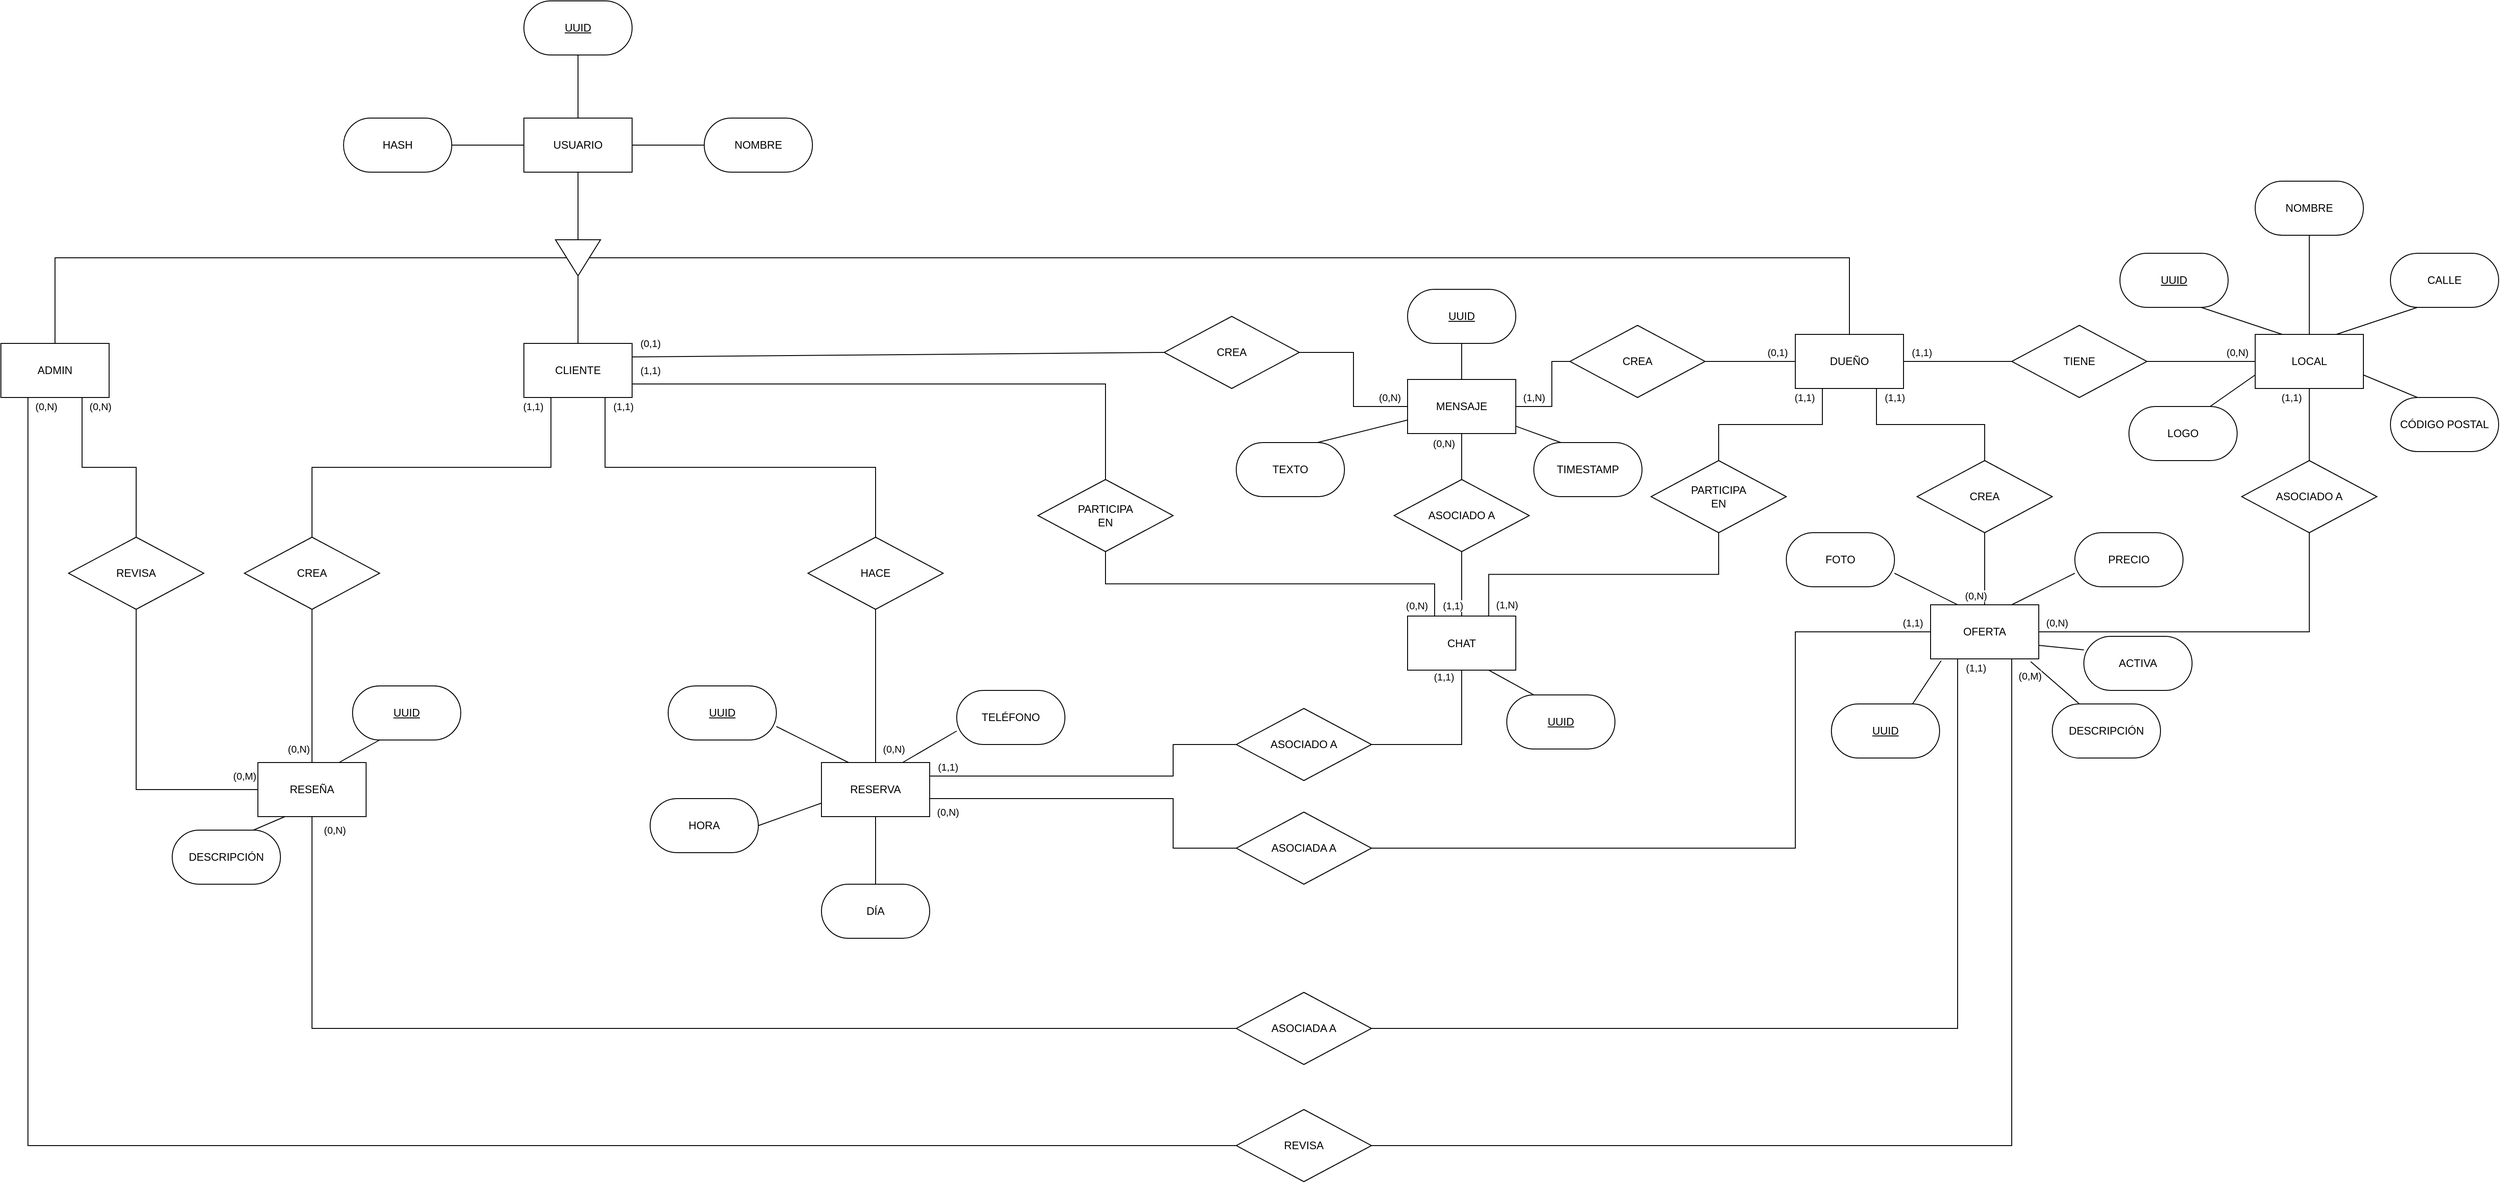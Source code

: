 <mxfile version="20.7.4" type="device"><diagram id="i-nku1L1zKFZTw5mB0r3" name="Page-1"><mxGraphModel dx="4280" dy="1234" grid="1" gridSize="10" guides="1" tooltips="1" connect="1" arrows="1" fold="1" page="1" pageScale="1" pageWidth="850" pageHeight="1100" math="0" shadow="0"><root><mxCell id="0"/><mxCell id="1" parent="0"/><mxCell id="bb5t_o7MZO1usKwchaMG-18" style="edgeStyle=none;rounded=0;orthogonalLoop=1;jettySize=auto;html=1;exitX=0.5;exitY=1;exitDx=0;exitDy=0;entryX=0;entryY=0.5;entryDx=0;entryDy=0;startArrow=none;startFill=0;endArrow=none;endFill=0;" parent="1" source="bb5t_o7MZO1usKwchaMG-1" target="bb5t_o7MZO1usKwchaMG-17" edge="1"><mxGeometry relative="1" as="geometry"/></mxCell><mxCell id="bb5t_o7MZO1usKwchaMG-24" value="" style="edgeStyle=none;rounded=0;orthogonalLoop=1;jettySize=auto;html=1;startArrow=none;startFill=0;endArrow=none;endFill=0;" parent="1" source="bb5t_o7MZO1usKwchaMG-1" target="bb5t_o7MZO1usKwchaMG-3" edge="1"><mxGeometry relative="1" as="geometry"/></mxCell><mxCell id="bb5t_o7MZO1usKwchaMG-25" value="" style="edgeStyle=none;rounded=0;orthogonalLoop=1;jettySize=auto;html=1;startArrow=none;startFill=0;endArrow=none;endFill=0;" parent="1" source="bb5t_o7MZO1usKwchaMG-1" target="bb5t_o7MZO1usKwchaMG-4" edge="1"><mxGeometry relative="1" as="geometry"/></mxCell><mxCell id="bb5t_o7MZO1usKwchaMG-26" value="" style="edgeStyle=none;rounded=0;orthogonalLoop=1;jettySize=auto;html=1;startArrow=none;startFill=0;endArrow=none;endFill=0;" parent="1" source="bb5t_o7MZO1usKwchaMG-1" target="bb5t_o7MZO1usKwchaMG-2" edge="1"><mxGeometry relative="1" as="geometry"/></mxCell><mxCell id="bb5t_o7MZO1usKwchaMG-1" value="USUARIO" style="rounded=0;whiteSpace=wrap;html=1;" parent="1" vertex="1"><mxGeometry x="-1030" y="200" width="120" height="60" as="geometry"/></mxCell><mxCell id="bb5t_o7MZO1usKwchaMG-2" value="&lt;u&gt;UUID&lt;/u&gt;" style="rounded=1;whiteSpace=wrap;html=1;arcSize=50;" parent="1" vertex="1"><mxGeometry x="-1030" y="70" width="120" height="60" as="geometry"/></mxCell><mxCell id="bb5t_o7MZO1usKwchaMG-3" value="&lt;span&gt;NOMBRE&lt;/span&gt;" style="rounded=1;whiteSpace=wrap;html=1;arcSize=50;fontStyle=0" parent="1" vertex="1"><mxGeometry x="-830" y="200" width="120" height="60" as="geometry"/></mxCell><mxCell id="bb5t_o7MZO1usKwchaMG-4" value="HASH" style="rounded=1;whiteSpace=wrap;html=1;arcSize=50;fontStyle=0" parent="1" vertex="1"><mxGeometry x="-1230" y="200" width="120" height="60" as="geometry"/></mxCell><mxCell id="bb5t_o7MZO1usKwchaMG-137" value="(0,N)" style="edgeStyle=orthogonalEdgeStyle;rounded=0;orthogonalLoop=1;jettySize=auto;html=1;exitX=0.75;exitY=1;exitDx=0;exitDy=0;entryX=0.5;entryY=0;entryDx=0;entryDy=0;startArrow=none;startFill=0;endArrow=none;endFill=0;" parent="1" source="bb5t_o7MZO1usKwchaMG-11" target="bb5t_o7MZO1usKwchaMG-136" edge="1"><mxGeometry x="-0.907" y="20" relative="1" as="geometry"><mxPoint as="offset"/></mxGeometry></mxCell><mxCell id="bb5t_o7MZO1usKwchaMG-11" value="ADMIN" style="rounded=0;whiteSpace=wrap;html=1;" parent="1" vertex="1"><mxGeometry x="-1610" y="450" width="120" height="60" as="geometry"/></mxCell><mxCell id="bb5t_o7MZO1usKwchaMG-62" value="(1,1)" style="edgeStyle=orthogonalEdgeStyle;rounded=0;orthogonalLoop=1;jettySize=auto;html=1;startArrow=none;startFill=0;endArrow=none;endFill=0;exitX=0.75;exitY=1;exitDx=0;exitDy=0;" parent="1" source="bb5t_o7MZO1usKwchaMG-12" target="bb5t_o7MZO1usKwchaMG-61" edge="1"><mxGeometry x="-0.956" y="20" relative="1" as="geometry"><mxPoint as="offset"/></mxGeometry></mxCell><mxCell id="bb5t_o7MZO1usKwchaMG-110" value="(1,1)" style="edgeStyle=orthogonalEdgeStyle;rounded=0;orthogonalLoop=1;jettySize=auto;html=1;exitX=1;exitY=0.75;exitDx=0;exitDy=0;entryX=0.5;entryY=0;entryDx=0;entryDy=0;startArrow=none;startFill=0;endArrow=none;endFill=0;" parent="1" source="bb5t_o7MZO1usKwchaMG-12" target="bb5t_o7MZO1usKwchaMG-108" edge="1"><mxGeometry x="-0.937" y="15" relative="1" as="geometry"><mxPoint as="offset"/></mxGeometry></mxCell><mxCell id="bb5t_o7MZO1usKwchaMG-117" value="(0,1)" style="edgeStyle=none;rounded=0;orthogonalLoop=1;jettySize=auto;html=1;exitX=1;exitY=0.25;exitDx=0;exitDy=0;entryX=0;entryY=0.5;entryDx=0;entryDy=0;startArrow=none;startFill=0;endArrow=none;endFill=0;" parent="1" source="bb5t_o7MZO1usKwchaMG-12" target="bb5t_o7MZO1usKwchaMG-116" edge="1"><mxGeometry x="-0.932" y="15" relative="1" as="geometry"><mxPoint as="offset"/></mxGeometry></mxCell><mxCell id="bb5t_o7MZO1usKwchaMG-127" value="(1,1)" style="edgeStyle=orthogonalEdgeStyle;rounded=0;orthogonalLoop=1;jettySize=auto;html=1;exitX=0.25;exitY=1;exitDx=0;exitDy=0;entryX=0.5;entryY=0;entryDx=0;entryDy=0;startArrow=none;startFill=0;endArrow=none;endFill=0;" parent="1" source="bb5t_o7MZO1usKwchaMG-12" target="bb5t_o7MZO1usKwchaMG-125" edge="1"><mxGeometry x="-0.952" y="-20" relative="1" as="geometry"><mxPoint as="offset"/></mxGeometry></mxCell><mxCell id="bb5t_o7MZO1usKwchaMG-12" value="CLIENTE" style="rounded=0;whiteSpace=wrap;html=1;" parent="1" vertex="1"><mxGeometry x="-1030" y="450" width="120" height="60" as="geometry"/></mxCell><mxCell id="bb5t_o7MZO1usKwchaMG-42" value="(1,1)" style="edgeStyle=orthogonalEdgeStyle;rounded=0;orthogonalLoop=1;jettySize=auto;html=1;exitX=0.75;exitY=1;exitDx=0;exitDy=0;entryX=0.5;entryY=0;entryDx=0;entryDy=0;startArrow=none;startFill=0;endArrow=none;endFill=0;" parent="1" source="bb5t_o7MZO1usKwchaMG-13" target="bb5t_o7MZO1usKwchaMG-27" edge="1"><mxGeometry x="-0.9" y="20" relative="1" as="geometry"><mxPoint as="offset"/></mxGeometry></mxCell><mxCell id="bb5t_o7MZO1usKwchaMG-51" value="(1,1)" style="edgeStyle=none;rounded=0;orthogonalLoop=1;jettySize=auto;html=1;exitX=1;exitY=0.5;exitDx=0;exitDy=0;entryX=0;entryY=0.5;entryDx=0;entryDy=0;startArrow=none;startFill=0;endArrow=none;endFill=0;" parent="1" source="bb5t_o7MZO1usKwchaMG-13" target="bb5t_o7MZO1usKwchaMG-35" edge="1"><mxGeometry x="-0.667" y="10" relative="1" as="geometry"><mxPoint as="offset"/></mxGeometry></mxCell><mxCell id="bb5t_o7MZO1usKwchaMG-82" value="(1,1)" style="edgeStyle=orthogonalEdgeStyle;rounded=0;orthogonalLoop=1;jettySize=auto;html=1;exitX=0.25;exitY=1;exitDx=0;exitDy=0;entryX=0.5;entryY=0;entryDx=0;entryDy=0;startArrow=none;startFill=0;endArrow=none;endFill=0;" parent="1" source="bb5t_o7MZO1usKwchaMG-13" target="bb5t_o7MZO1usKwchaMG-80" edge="1"><mxGeometry x="-0.897" y="-20" relative="1" as="geometry"><mxPoint as="offset"/></mxGeometry></mxCell><mxCell id="bb5t_o7MZO1usKwchaMG-122" style="edgeStyle=orthogonalEdgeStyle;rounded=0;orthogonalLoop=1;jettySize=auto;html=1;exitX=0.5;exitY=0;exitDx=0;exitDy=0;entryX=0.5;entryY=0;entryDx=0;entryDy=0;startArrow=none;startFill=0;endArrow=none;endFill=0;" parent="1" source="bb5t_o7MZO1usKwchaMG-13" target="bb5t_o7MZO1usKwchaMG-17" edge="1"><mxGeometry relative="1" as="geometry"><Array as="points"><mxPoint x="440" y="355"/></Array></mxGeometry></mxCell><mxCell id="bb5t_o7MZO1usKwchaMG-13" value="DUEÑO" style="rounded=0;whiteSpace=wrap;html=1;" parent="1" vertex="1"><mxGeometry x="380" y="440" width="120" height="60" as="geometry"/></mxCell><mxCell id="bb5t_o7MZO1usKwchaMG-19" style="edgeStyle=orthogonalEdgeStyle;rounded=0;orthogonalLoop=1;jettySize=auto;html=1;exitX=0.5;exitY=1;exitDx=0;exitDy=0;entryX=0.5;entryY=0;entryDx=0;entryDy=0;startArrow=none;startFill=0;endArrow=none;endFill=0;" parent="1" source="bb5t_o7MZO1usKwchaMG-17" target="bb5t_o7MZO1usKwchaMG-11" edge="1"><mxGeometry relative="1" as="geometry"/></mxCell><mxCell id="bb5t_o7MZO1usKwchaMG-21" style="edgeStyle=none;rounded=0;orthogonalLoop=1;jettySize=auto;html=1;exitX=1;exitY=0.5;exitDx=0;exitDy=0;entryX=0.5;entryY=0;entryDx=0;entryDy=0;startArrow=none;startFill=0;endArrow=none;endFill=0;" parent="1" source="bb5t_o7MZO1usKwchaMG-17" target="bb5t_o7MZO1usKwchaMG-12" edge="1"><mxGeometry relative="1" as="geometry"/></mxCell><mxCell id="bb5t_o7MZO1usKwchaMG-17" value="" style="triangle;whiteSpace=wrap;html=1;rotation=90;" parent="1" vertex="1"><mxGeometry x="-990" y="330" width="40" height="50" as="geometry"/></mxCell><mxCell id="bb5t_o7MZO1usKwchaMG-44" value="(0,N)" style="edgeStyle=orthogonalEdgeStyle;rounded=0;orthogonalLoop=1;jettySize=auto;html=1;exitX=1;exitY=0.5;exitDx=0;exitDy=0;startArrow=none;startFill=0;endArrow=none;endFill=0;" parent="1" source="bb5t_o7MZO1usKwchaMG-23" target="bb5t_o7MZO1usKwchaMG-41" edge="1"><mxGeometry x="-0.902" y="10" relative="1" as="geometry"><mxPoint as="offset"/></mxGeometry></mxCell><mxCell id="bb5t_o7MZO1usKwchaMG-60" style="edgeStyle=none;rounded=0;orthogonalLoop=1;jettySize=auto;html=1;exitX=0.926;exitY=1.052;exitDx=0;exitDy=0;entryX=0.25;entryY=0;entryDx=0;entryDy=0;startArrow=none;startFill=0;endArrow=none;endFill=0;exitPerimeter=0;" parent="1" source="bb5t_o7MZO1usKwchaMG-23" target="bb5t_o7MZO1usKwchaMG-54" edge="1"><mxGeometry relative="1" as="geometry"/></mxCell><mxCell id="bb5t_o7MZO1usKwchaMG-87" value="(1,1)" style="edgeStyle=orthogonalEdgeStyle;rounded=0;orthogonalLoop=1;jettySize=auto;html=1;exitX=0;exitY=0.5;exitDx=0;exitDy=0;entryX=1;entryY=0.5;entryDx=0;entryDy=0;startArrow=none;startFill=0;endArrow=none;endFill=0;" parent="1" source="bb5t_o7MZO1usKwchaMG-23" target="bb5t_o7MZO1usKwchaMG-86" edge="1"><mxGeometry x="-0.954" y="-10" relative="1" as="geometry"><Array as="points"><mxPoint x="380" y="770"/><mxPoint x="380" y="1010"/></Array><mxPoint as="offset"/></mxGeometry></mxCell><mxCell id="bb5t_o7MZO1usKwchaMG-132" value="(1,1)" style="edgeStyle=orthogonalEdgeStyle;rounded=0;orthogonalLoop=1;jettySize=auto;html=1;exitX=0.25;exitY=1;exitDx=0;exitDy=0;entryX=1;entryY=0.5;entryDx=0;entryDy=0;startArrow=none;startFill=0;endArrow=none;endFill=0;" parent="1" source="bb5t_o7MZO1usKwchaMG-23" target="bb5t_o7MZO1usKwchaMG-131" edge="1"><mxGeometry x="-0.981" y="20" relative="1" as="geometry"><mxPoint as="offset"/></mxGeometry></mxCell><mxCell id="bb5t_o7MZO1usKwchaMG-141" value="(0,M)" style="edgeStyle=orthogonalEdgeStyle;rounded=0;orthogonalLoop=1;jettySize=auto;html=1;exitX=0.75;exitY=1;exitDx=0;exitDy=0;entryX=1;entryY=0.5;entryDx=0;entryDy=0;startArrow=none;startFill=0;endArrow=none;endFill=0;" parent="1" source="bb5t_o7MZO1usKwchaMG-23" target="bb5t_o7MZO1usKwchaMG-139" edge="1"><mxGeometry x="-0.97" y="20" relative="1" as="geometry"><mxPoint as="offset"/></mxGeometry></mxCell><mxCell id="bb5t_o7MZO1usKwchaMG-23" value="OFERTA" style="rounded=0;whiteSpace=wrap;html=1;" parent="1" vertex="1"><mxGeometry x="530" y="740" width="120" height="60" as="geometry"/></mxCell><mxCell id="bb5t_o7MZO1usKwchaMG-43" value="(0,N)" style="edgeStyle=orthogonalEdgeStyle;rounded=0;orthogonalLoop=1;jettySize=auto;html=1;exitX=0.5;exitY=1;exitDx=0;exitDy=0;entryX=0.5;entryY=0;entryDx=0;entryDy=0;startArrow=none;startFill=0;endArrow=none;endFill=0;" parent="1" source="bb5t_o7MZO1usKwchaMG-27" target="bb5t_o7MZO1usKwchaMG-23" edge="1"><mxGeometry x="0.75" y="-10" relative="1" as="geometry"><mxPoint as="offset"/></mxGeometry></mxCell><mxCell id="bb5t_o7MZO1usKwchaMG-27" value="CREA" style="rhombus;whiteSpace=wrap;html=1;" parent="1" vertex="1"><mxGeometry x="515" y="580" width="150" height="80" as="geometry"/></mxCell><mxCell id="bb5t_o7MZO1usKwchaMG-88" value="(0,N)" style="edgeStyle=orthogonalEdgeStyle;rounded=0;orthogonalLoop=1;jettySize=auto;html=1;entryX=0;entryY=0.5;entryDx=0;entryDy=0;startArrow=none;startFill=0;endArrow=none;endFill=0;" parent="1" target="bb5t_o7MZO1usKwchaMG-86" edge="1"><mxGeometry x="-0.899" y="-15" relative="1" as="geometry"><mxPoint x="-580" y="955" as="sourcePoint"/><mxPoint x="-340" y="1015" as="targetPoint"/><Array as="points"><mxPoint x="-310" y="955"/><mxPoint x="-310" y="1010"/></Array><mxPoint as="offset"/></mxGeometry></mxCell><mxCell id="bb5t_o7MZO1usKwchaMG-34" value="RESERVA" style="rounded=0;whiteSpace=wrap;html=1;" parent="1" vertex="1"><mxGeometry x="-700" y="915" width="120" height="60" as="geometry"/></mxCell><mxCell id="bb5t_o7MZO1usKwchaMG-52" value="(0,N)" style="edgeStyle=none;rounded=0;orthogonalLoop=1;jettySize=auto;html=1;exitX=1;exitY=0.5;exitDx=0;exitDy=0;entryX=0;entryY=0.5;entryDx=0;entryDy=0;startArrow=none;startFill=0;endArrow=none;endFill=0;" parent="1" source="bb5t_o7MZO1usKwchaMG-35" target="bb5t_o7MZO1usKwchaMG-36" edge="1"><mxGeometry x="0.667" y="10" relative="1" as="geometry"><mxPoint as="offset"/></mxGeometry></mxCell><mxCell id="bb5t_o7MZO1usKwchaMG-35" value="TIENE" style="rhombus;whiteSpace=wrap;html=1;" parent="1" vertex="1"><mxGeometry x="620" y="430" width="150" height="80" as="geometry"/></mxCell><mxCell id="bb5t_o7MZO1usKwchaMG-45" value="(1,1)" style="edgeStyle=orthogonalEdgeStyle;rounded=0;orthogonalLoop=1;jettySize=auto;html=1;startArrow=none;startFill=0;endArrow=none;endFill=0;" parent="1" source="bb5t_o7MZO1usKwchaMG-36" target="bb5t_o7MZO1usKwchaMG-41" edge="1"><mxGeometry x="-0.75" y="-20" relative="1" as="geometry"><mxPoint as="offset"/></mxGeometry></mxCell><mxCell id="bb5t_o7MZO1usKwchaMG-36" value="LOCAL" style="rounded=0;whiteSpace=wrap;html=1;" parent="1" vertex="1"><mxGeometry x="890" y="440" width="120" height="60" as="geometry"/></mxCell><mxCell id="bb5t_o7MZO1usKwchaMG-47" style="rounded=0;orthogonalLoop=1;jettySize=auto;html=1;exitX=0.75;exitY=1;exitDx=0;exitDy=0;entryX=0.25;entryY=0;entryDx=0;entryDy=0;startArrow=none;startFill=0;endArrow=none;endFill=0;" parent="1" source="bb5t_o7MZO1usKwchaMG-37" target="bb5t_o7MZO1usKwchaMG-36" edge="1"><mxGeometry relative="1" as="geometry"/></mxCell><mxCell id="bb5t_o7MZO1usKwchaMG-37" value="&lt;u&gt;UUID&lt;/u&gt;" style="rounded=1;whiteSpace=wrap;html=1;arcSize=50;" parent="1" vertex="1"><mxGeometry x="740" y="350" width="120" height="60" as="geometry"/></mxCell><mxCell id="bb5t_o7MZO1usKwchaMG-48" value="" style="edgeStyle=none;rounded=0;orthogonalLoop=1;jettySize=auto;html=1;startArrow=none;startFill=0;endArrow=none;endFill=0;" parent="1" source="bb5t_o7MZO1usKwchaMG-38" target="bb5t_o7MZO1usKwchaMG-36" edge="1"><mxGeometry relative="1" as="geometry"/></mxCell><mxCell id="bb5t_o7MZO1usKwchaMG-38" value="NOMBRE" style="rounded=1;whiteSpace=wrap;html=1;arcSize=50;fontStyle=0" parent="1" vertex="1"><mxGeometry x="890" y="270" width="120" height="60" as="geometry"/></mxCell><mxCell id="bb5t_o7MZO1usKwchaMG-49" style="edgeStyle=none;rounded=0;orthogonalLoop=1;jettySize=auto;html=1;exitX=0.25;exitY=1;exitDx=0;exitDy=0;entryX=0.75;entryY=0;entryDx=0;entryDy=0;startArrow=none;startFill=0;endArrow=none;endFill=0;" parent="1" source="bb5t_o7MZO1usKwchaMG-39" target="bb5t_o7MZO1usKwchaMG-36" edge="1"><mxGeometry relative="1" as="geometry"/></mxCell><mxCell id="bb5t_o7MZO1usKwchaMG-39" value="CALLE" style="rounded=1;whiteSpace=wrap;html=1;arcSize=50;fontStyle=0" parent="1" vertex="1"><mxGeometry x="1040" y="350" width="120" height="60" as="geometry"/></mxCell><mxCell id="bb5t_o7MZO1usKwchaMG-50" style="edgeStyle=none;rounded=0;orthogonalLoop=1;jettySize=auto;html=1;exitX=0.25;exitY=0;exitDx=0;exitDy=0;entryX=1;entryY=0.75;entryDx=0;entryDy=0;startArrow=none;startFill=0;endArrow=none;endFill=0;" parent="1" source="bb5t_o7MZO1usKwchaMG-40" target="bb5t_o7MZO1usKwchaMG-36" edge="1"><mxGeometry relative="1" as="geometry"/></mxCell><mxCell id="bb5t_o7MZO1usKwchaMG-40" value="CÓDIGO POSTAL" style="rounded=1;whiteSpace=wrap;html=1;arcSize=50;fontStyle=0" parent="1" vertex="1"><mxGeometry x="1040" y="510" width="120" height="60" as="geometry"/></mxCell><mxCell id="bb5t_o7MZO1usKwchaMG-41" value="ASOCIADO A" style="rhombus;whiteSpace=wrap;html=1;" parent="1" vertex="1"><mxGeometry x="875" y="580" width="150" height="80" as="geometry"/></mxCell><mxCell id="bb5t_o7MZO1usKwchaMG-59" style="edgeStyle=none;rounded=0;orthogonalLoop=1;jettySize=auto;html=1;exitX=0.75;exitY=0;exitDx=0;exitDy=0;entryX=0.098;entryY=1.033;entryDx=0;entryDy=0;startArrow=none;startFill=0;endArrow=none;endFill=0;entryPerimeter=0;" parent="1" source="bb5t_o7MZO1usKwchaMG-53" target="bb5t_o7MZO1usKwchaMG-23" edge="1"><mxGeometry relative="1" as="geometry"/></mxCell><mxCell id="bb5t_o7MZO1usKwchaMG-53" value="&lt;u&gt;UUID&lt;/u&gt;" style="rounded=1;whiteSpace=wrap;html=1;arcSize=50;" parent="1" vertex="1"><mxGeometry x="420" y="850" width="120" height="60" as="geometry"/></mxCell><mxCell id="bb5t_o7MZO1usKwchaMG-54" value="DESCRIPCIÓN" style="rounded=1;whiteSpace=wrap;html=1;arcSize=50;fontStyle=0" parent="1" vertex="1"><mxGeometry x="665" y="850" width="120" height="60" as="geometry"/></mxCell><mxCell id="bb5t_o7MZO1usKwchaMG-58" style="edgeStyle=none;rounded=0;orthogonalLoop=1;jettySize=auto;html=1;exitX=0;exitY=0.75;exitDx=0;exitDy=0;entryX=0.75;entryY=0;entryDx=0;entryDy=0;startArrow=none;startFill=0;endArrow=none;endFill=0;" parent="1" source="bb5t_o7MZO1usKwchaMG-55" target="bb5t_o7MZO1usKwchaMG-23" edge="1"><mxGeometry relative="1" as="geometry"/></mxCell><mxCell id="bb5t_o7MZO1usKwchaMG-55" value="PRECIO" style="rounded=1;whiteSpace=wrap;html=1;arcSize=50;fontStyle=0" parent="1" vertex="1"><mxGeometry x="690" y="660" width="120" height="60" as="geometry"/></mxCell><mxCell id="bb5t_o7MZO1usKwchaMG-57" style="edgeStyle=none;rounded=0;orthogonalLoop=1;jettySize=auto;html=1;exitX=1;exitY=0.75;exitDx=0;exitDy=0;entryX=0.25;entryY=0;entryDx=0;entryDy=0;startArrow=none;startFill=0;endArrow=none;endFill=0;" parent="1" source="bb5t_o7MZO1usKwchaMG-56" target="bb5t_o7MZO1usKwchaMG-23" edge="1"><mxGeometry relative="1" as="geometry"/></mxCell><mxCell id="bb5t_o7MZO1usKwchaMG-56" value="FOTO" style="rounded=1;whiteSpace=wrap;html=1;arcSize=50;fontStyle=0" parent="1" vertex="1"><mxGeometry x="370" y="660" width="120" height="60" as="geometry"/></mxCell><mxCell id="bb5t_o7MZO1usKwchaMG-85" value="(0,N)" style="edgeStyle=orthogonalEdgeStyle;rounded=0;orthogonalLoop=1;jettySize=auto;html=1;startArrow=none;startFill=0;endArrow=none;endFill=0;entryX=0.5;entryY=0;entryDx=0;entryDy=0;" parent="1" source="bb5t_o7MZO1usKwchaMG-61" target="bb5t_o7MZO1usKwchaMG-34" edge="1"><mxGeometry x="0.824" y="20" relative="1" as="geometry"><mxPoint x="-640" y="825.0" as="targetPoint"/><mxPoint as="offset"/></mxGeometry></mxCell><mxCell id="bb5t_o7MZO1usKwchaMG-61" value="HACE" style="rhombus;whiteSpace=wrap;html=1;" parent="1" vertex="1"><mxGeometry x="-715" y="665" width="150" height="80" as="geometry"/></mxCell><mxCell id="bb5t_o7MZO1usKwchaMG-73" style="edgeStyle=none;rounded=0;orthogonalLoop=1;jettySize=auto;html=1;exitX=1;exitY=0.75;exitDx=0;exitDy=0;entryX=0.25;entryY=0;entryDx=0;entryDy=0;startArrow=none;startFill=0;endArrow=none;endFill=0;" parent="1" source="bb5t_o7MZO1usKwchaMG-67" target="bb5t_o7MZO1usKwchaMG-34" edge="1"><mxGeometry relative="1" as="geometry"/></mxCell><mxCell id="bb5t_o7MZO1usKwchaMG-67" value="&lt;u&gt;UUID&lt;/u&gt;" style="rounded=1;whiteSpace=wrap;html=1;arcSize=50;" parent="1" vertex="1"><mxGeometry x="-870" y="830" width="120" height="60" as="geometry"/></mxCell><mxCell id="bb5t_o7MZO1usKwchaMG-74" style="edgeStyle=none;rounded=0;orthogonalLoop=1;jettySize=auto;html=1;exitX=1;exitY=0.5;exitDx=0;exitDy=0;entryX=0;entryY=0.75;entryDx=0;entryDy=0;startArrow=none;startFill=0;endArrow=none;endFill=0;" parent="1" source="bb5t_o7MZO1usKwchaMG-69" target="bb5t_o7MZO1usKwchaMG-34" edge="1"><mxGeometry relative="1" as="geometry"/></mxCell><mxCell id="bb5t_o7MZO1usKwchaMG-69" value="HORA" style="rounded=1;whiteSpace=wrap;html=1;arcSize=50;fontStyle=0" parent="1" vertex="1"><mxGeometry x="-890" y="955" width="120" height="60" as="geometry"/></mxCell><mxCell id="bb5t_o7MZO1usKwchaMG-123" value="" style="edgeStyle=orthogonalEdgeStyle;rounded=0;orthogonalLoop=1;jettySize=auto;html=1;startArrow=none;startFill=0;endArrow=none;endFill=0;" parent="1" source="bb5t_o7MZO1usKwchaMG-70" target="bb5t_o7MZO1usKwchaMG-34" edge="1"><mxGeometry relative="1" as="geometry"/></mxCell><mxCell id="bb5t_o7MZO1usKwchaMG-70" value="DÍA" style="rounded=1;whiteSpace=wrap;html=1;arcSize=50;fontStyle=0" parent="1" vertex="1"><mxGeometry x="-700" y="1050" width="120" height="60" as="geometry"/></mxCell><mxCell id="bb5t_o7MZO1usKwchaMG-124" style="rounded=0;orthogonalLoop=1;jettySize=auto;html=1;exitX=0;exitY=0.75;exitDx=0;exitDy=0;entryX=0.75;entryY=0;entryDx=0;entryDy=0;startArrow=none;startFill=0;endArrow=none;endFill=0;" parent="1" source="bb5t_o7MZO1usKwchaMG-71" target="bb5t_o7MZO1usKwchaMG-34" edge="1"><mxGeometry relative="1" as="geometry"/></mxCell><mxCell id="bb5t_o7MZO1usKwchaMG-71" value="TELÉFONO" style="rounded=1;whiteSpace=wrap;html=1;arcSize=50;fontStyle=0" parent="1" vertex="1"><mxGeometry x="-550" y="835" width="120" height="60" as="geometry"/></mxCell><mxCell id="bb5t_o7MZO1usKwchaMG-79" value="CHAT" style="rounded=0;whiteSpace=wrap;html=1;" parent="1" vertex="1"><mxGeometry x="-50" y="752.5" width="120" height="60" as="geometry"/></mxCell><mxCell id="bb5t_o7MZO1usKwchaMG-107" value="(1,N)" style="edgeStyle=orthogonalEdgeStyle;rounded=0;orthogonalLoop=1;jettySize=auto;html=1;exitX=0.5;exitY=1;exitDx=0;exitDy=0;entryX=0.75;entryY=0;entryDx=0;entryDy=0;startArrow=none;startFill=0;endArrow=none;endFill=0;" parent="1" source="bb5t_o7MZO1usKwchaMG-80" target="bb5t_o7MZO1usKwchaMG-79" edge="1"><mxGeometry x="0.928" y="20" relative="1" as="geometry"><mxPoint as="offset"/></mxGeometry></mxCell><mxCell id="bb5t_o7MZO1usKwchaMG-80" value="PARTICIPA&lt;br&gt;EN" style="rhombus;whiteSpace=wrap;html=1;" parent="1" vertex="1"><mxGeometry x="220" y="580" width="150" height="80" as="geometry"/></mxCell><mxCell id="bb5t_o7MZO1usKwchaMG-90" value="(1,1)" style="edgeStyle=orthogonalEdgeStyle;rounded=0;orthogonalLoop=1;jettySize=auto;html=1;exitX=1;exitY=0.5;exitDx=0;exitDy=0;entryX=0.5;entryY=1;entryDx=0;entryDy=0;startArrow=none;startFill=0;endArrow=none;endFill=0;" parent="1" source="bb5t_o7MZO1usKwchaMG-83" target="bb5t_o7MZO1usKwchaMG-79" edge="1"><mxGeometry x="0.918" y="20" relative="1" as="geometry"><mxPoint as="offset"/></mxGeometry></mxCell><mxCell id="bb5t_o7MZO1usKwchaMG-101" value="(1,1)" style="edgeStyle=orthogonalEdgeStyle;rounded=0;orthogonalLoop=1;jettySize=auto;html=1;exitX=0;exitY=0.5;exitDx=0;exitDy=0;entryX=1;entryY=0.25;entryDx=0;entryDy=0;startArrow=none;startFill=0;endArrow=none;endFill=0;" parent="1" source="bb5t_o7MZO1usKwchaMG-83" target="bb5t_o7MZO1usKwchaMG-34" edge="1"><mxGeometry x="0.893" y="-10" relative="1" as="geometry"><Array as="points"><mxPoint x="-310" y="895"/><mxPoint x="-310" y="930"/></Array><mxPoint as="offset"/></mxGeometry></mxCell><mxCell id="bb5t_o7MZO1usKwchaMG-83" value="ASOCIADO A" style="rhombus;whiteSpace=wrap;html=1;" parent="1" vertex="1"><mxGeometry x="-240" y="855" width="150" height="80" as="geometry"/></mxCell><mxCell id="bb5t_o7MZO1usKwchaMG-86" value="ASOCIADA A" style="rhombus;whiteSpace=wrap;html=1;" parent="1" vertex="1"><mxGeometry x="-240" y="970" width="150" height="80" as="geometry"/></mxCell><mxCell id="bb5t_o7MZO1usKwchaMG-118" value="(0,N)" style="edgeStyle=orthogonalEdgeStyle;rounded=0;orthogonalLoop=1;jettySize=auto;html=1;exitX=0;exitY=0.5;exitDx=0;exitDy=0;entryX=1;entryY=0.5;entryDx=0;entryDy=0;startArrow=none;startFill=0;endArrow=none;endFill=0;" parent="1" source="bb5t_o7MZO1usKwchaMG-92" target="bb5t_o7MZO1usKwchaMG-116" edge="1"><mxGeometry x="-0.778" y="-10" relative="1" as="geometry"><mxPoint as="offset"/></mxGeometry></mxCell><mxCell id="bb5t_o7MZO1usKwchaMG-92" value="MENSAJE" style="rounded=0;whiteSpace=wrap;html=1;" parent="1" vertex="1"><mxGeometry x="-50" y="490" width="120" height="60" as="geometry"/></mxCell><mxCell id="bb5t_o7MZO1usKwchaMG-142" style="rounded=0;orthogonalLoop=1;jettySize=auto;html=1;exitX=0.25;exitY=0;exitDx=0;exitDy=0;entryX=0.75;entryY=1;entryDx=0;entryDy=0;startArrow=none;startFill=0;endArrow=none;endFill=0;" parent="1" source="bb5t_o7MZO1usKwchaMG-93" target="bb5t_o7MZO1usKwchaMG-79" edge="1"><mxGeometry relative="1" as="geometry"/></mxCell><mxCell id="bb5t_o7MZO1usKwchaMG-93" value="&lt;u&gt;UUID&lt;/u&gt;" style="rounded=1;whiteSpace=wrap;html=1;arcSize=50;" parent="1" vertex="1"><mxGeometry x="60" y="840" width="120" height="60" as="geometry"/></mxCell><mxCell id="bb5t_o7MZO1usKwchaMG-96" value="(1,1)" style="edgeStyle=none;rounded=0;orthogonalLoop=1;jettySize=auto;html=1;startArrow=none;startFill=0;endArrow=none;endFill=0;" parent="1" source="bb5t_o7MZO1usKwchaMG-95" target="bb5t_o7MZO1usKwchaMG-79" edge="1"><mxGeometry x="0.65" y="-10" relative="1" as="geometry"><mxPoint y="1" as="offset"/></mxGeometry></mxCell><mxCell id="bb5t_o7MZO1usKwchaMG-111" value="(0,N)" style="edgeStyle=orthogonalEdgeStyle;rounded=0;orthogonalLoop=1;jettySize=auto;html=1;startArrow=none;startFill=0;endArrow=none;endFill=0;" parent="1" source="bb5t_o7MZO1usKwchaMG-95" target="bb5t_o7MZO1usKwchaMG-92" edge="1"><mxGeometry x="0.608" y="20" relative="1" as="geometry"><mxPoint y="1" as="offset"/></mxGeometry></mxCell><mxCell id="bb5t_o7MZO1usKwchaMG-95" value="ASOCIADO A" style="rhombus;whiteSpace=wrap;html=1;" parent="1" vertex="1"><mxGeometry x="-65" y="601" width="150" height="80" as="geometry"/></mxCell><mxCell id="bb5t_o7MZO1usKwchaMG-112" style="edgeStyle=orthogonalEdgeStyle;rounded=0;orthogonalLoop=1;jettySize=auto;html=1;exitX=0.5;exitY=1;exitDx=0;exitDy=0;entryX=0.5;entryY=0;entryDx=0;entryDy=0;startArrow=none;startFill=0;endArrow=none;endFill=0;" parent="1" source="bb5t_o7MZO1usKwchaMG-98" target="bb5t_o7MZO1usKwchaMG-92" edge="1"><mxGeometry relative="1" as="geometry"/></mxCell><mxCell id="bb5t_o7MZO1usKwchaMG-98" value="&lt;u&gt;UUID&lt;/u&gt;" style="rounded=1;whiteSpace=wrap;html=1;arcSize=50;" parent="1" vertex="1"><mxGeometry x="-50" y="390" width="120" height="60" as="geometry"/></mxCell><mxCell id="bb5t_o7MZO1usKwchaMG-113" value="" style="rounded=0;orthogonalLoop=1;jettySize=auto;html=1;startArrow=none;startFill=0;endArrow=none;endFill=0;exitX=0.75;exitY=0;exitDx=0;exitDy=0;" parent="1" source="bb5t_o7MZO1usKwchaMG-99" target="bb5t_o7MZO1usKwchaMG-92" edge="1"><mxGeometry relative="1" as="geometry"/></mxCell><mxCell id="bb5t_o7MZO1usKwchaMG-99" value="&lt;span&gt;TEXTO&lt;/span&gt;" style="rounded=1;whiteSpace=wrap;html=1;arcSize=50;fontStyle=0" parent="1" vertex="1"><mxGeometry x="-240" y="560" width="120" height="60" as="geometry"/></mxCell><mxCell id="bb5t_o7MZO1usKwchaMG-115" value="" style="edgeStyle=none;rounded=0;orthogonalLoop=1;jettySize=auto;html=1;startArrow=none;startFill=0;endArrow=none;endFill=0;exitX=0.25;exitY=0;exitDx=0;exitDy=0;" parent="1" source="bb5t_o7MZO1usKwchaMG-100" target="bb5t_o7MZO1usKwchaMG-92" edge="1"><mxGeometry relative="1" as="geometry"><mxPoint x="90" y="560" as="sourcePoint"/></mxGeometry></mxCell><mxCell id="bb5t_o7MZO1usKwchaMG-100" value="TIMESTAMP" style="rounded=1;whiteSpace=wrap;html=1;arcSize=50;fontStyle=0" parent="1" vertex="1"><mxGeometry x="90" y="560" width="120" height="60" as="geometry"/></mxCell><mxCell id="bb5t_o7MZO1usKwchaMG-109" value="(0,N)" style="edgeStyle=orthogonalEdgeStyle;rounded=0;orthogonalLoop=1;jettySize=auto;html=1;exitX=0.5;exitY=1;exitDx=0;exitDy=0;entryX=0.25;entryY=0;entryDx=0;entryDy=0;startArrow=none;startFill=0;endArrow=none;endFill=0;" parent="1" source="bb5t_o7MZO1usKwchaMG-108" target="bb5t_o7MZO1usKwchaMG-79" edge="1"><mxGeometry x="0.943" y="-20" relative="1" as="geometry"><mxPoint y="1" as="offset"/></mxGeometry></mxCell><mxCell id="bb5t_o7MZO1usKwchaMG-108" value="PARTICIPA&lt;br&gt;EN" style="rhombus;whiteSpace=wrap;html=1;" parent="1" vertex="1"><mxGeometry x="-460" y="601" width="150" height="80" as="geometry"/></mxCell><mxCell id="bb5t_o7MZO1usKwchaMG-116" value="CREA" style="rhombus;whiteSpace=wrap;html=1;" parent="1" vertex="1"><mxGeometry x="-320" y="420" width="150" height="80" as="geometry"/></mxCell><mxCell id="bb5t_o7MZO1usKwchaMG-120" value="(0,1)" style="edgeStyle=orthogonalEdgeStyle;rounded=0;orthogonalLoop=1;jettySize=auto;html=1;exitX=1;exitY=0.5;exitDx=0;exitDy=0;entryX=0;entryY=0.5;entryDx=0;entryDy=0;startArrow=none;startFill=0;endArrow=none;endFill=0;" parent="1" source="bb5t_o7MZO1usKwchaMG-119" target="bb5t_o7MZO1usKwchaMG-13" edge="1"><mxGeometry x="0.6" y="10" relative="1" as="geometry"><mxPoint as="offset"/></mxGeometry></mxCell><mxCell id="bb5t_o7MZO1usKwchaMG-121" value="(1,N)" style="edgeStyle=orthogonalEdgeStyle;rounded=0;orthogonalLoop=1;jettySize=auto;html=1;exitX=0;exitY=0.5;exitDx=0;exitDy=0;entryX=1;entryY=0.5;entryDx=0;entryDy=0;startArrow=none;startFill=0;endArrow=none;endFill=0;" parent="1" source="bb5t_o7MZO1usKwchaMG-119" target="bb5t_o7MZO1usKwchaMG-92" edge="1"><mxGeometry x="0.636" y="-10" relative="1" as="geometry"><Array as="points"><mxPoint x="110" y="470"/><mxPoint x="110" y="520"/></Array><mxPoint as="offset"/></mxGeometry></mxCell><mxCell id="bb5t_o7MZO1usKwchaMG-119" value="CREA" style="rhombus;whiteSpace=wrap;html=1;" parent="1" vertex="1"><mxGeometry x="130" y="430" width="150" height="80" as="geometry"/></mxCell><mxCell id="bb5t_o7MZO1usKwchaMG-128" value="(0,N)" style="edgeStyle=orthogonalEdgeStyle;rounded=0;orthogonalLoop=1;jettySize=auto;html=1;exitX=0.5;exitY=1;exitDx=0;exitDy=0;entryX=0.5;entryY=0;entryDx=0;entryDy=0;startArrow=none;startFill=0;endArrow=none;endFill=0;" parent="1" source="bb5t_o7MZO1usKwchaMG-125" target="bb5t_o7MZO1usKwchaMG-126" edge="1"><mxGeometry x="0.824" y="-15" relative="1" as="geometry"><mxPoint as="offset"/></mxGeometry></mxCell><mxCell id="bb5t_o7MZO1usKwchaMG-125" value="CREA" style="rhombus;whiteSpace=wrap;html=1;" parent="1" vertex="1"><mxGeometry x="-1340" y="665" width="150" height="80" as="geometry"/></mxCell><mxCell id="bb5t_o7MZO1usKwchaMG-133" value="(0,N)" style="edgeStyle=orthogonalEdgeStyle;rounded=0;orthogonalLoop=1;jettySize=auto;html=1;exitX=0.5;exitY=1;exitDx=0;exitDy=0;entryX=0;entryY=0.5;entryDx=0;entryDy=0;startArrow=none;startFill=0;endArrow=none;endFill=0;" parent="1" source="bb5t_o7MZO1usKwchaMG-126" target="bb5t_o7MZO1usKwchaMG-131" edge="1"><mxGeometry x="-0.976" y="25" relative="1" as="geometry"><mxPoint as="offset"/></mxGeometry></mxCell><mxCell id="bb5t_o7MZO1usKwchaMG-126" value="RESEÑA" style="rounded=0;whiteSpace=wrap;html=1;" parent="1" vertex="1"><mxGeometry x="-1325" y="915" width="120" height="60" as="geometry"/></mxCell><mxCell id="bb5t_o7MZO1usKwchaMG-135" style="edgeStyle=none;rounded=0;orthogonalLoop=1;jettySize=auto;html=1;exitX=0.25;exitY=1;exitDx=0;exitDy=0;entryX=0.75;entryY=0;entryDx=0;entryDy=0;startArrow=none;startFill=0;endArrow=none;endFill=0;" parent="1" source="bb5t_o7MZO1usKwchaMG-129" target="bb5t_o7MZO1usKwchaMG-126" edge="1"><mxGeometry relative="1" as="geometry"/></mxCell><mxCell id="bb5t_o7MZO1usKwchaMG-129" value="&lt;u&gt;UUID&lt;/u&gt;" style="rounded=1;whiteSpace=wrap;html=1;arcSize=50;" parent="1" vertex="1"><mxGeometry x="-1220" y="830" width="120" height="60" as="geometry"/></mxCell><mxCell id="bb5t_o7MZO1usKwchaMG-134" style="rounded=0;orthogonalLoop=1;jettySize=auto;html=1;exitX=0.75;exitY=0;exitDx=0;exitDy=0;entryX=0.25;entryY=1;entryDx=0;entryDy=0;startArrow=none;startFill=0;endArrow=none;endFill=0;" parent="1" source="bb5t_o7MZO1usKwchaMG-130" target="bb5t_o7MZO1usKwchaMG-126" edge="1"><mxGeometry relative="1" as="geometry"/></mxCell><mxCell id="bb5t_o7MZO1usKwchaMG-130" value="&lt;span&gt;DESCRIPCIÓN&lt;/span&gt;" style="rounded=1;whiteSpace=wrap;html=1;arcSize=50;fontStyle=0" parent="1" vertex="1"><mxGeometry x="-1420" y="990" width="120" height="60" as="geometry"/></mxCell><mxCell id="bb5t_o7MZO1usKwchaMG-131" value="ASOCIADA A" style="rhombus;whiteSpace=wrap;html=1;" parent="1" vertex="1"><mxGeometry x="-240" y="1170" width="150" height="80" as="geometry"/></mxCell><mxCell id="bb5t_o7MZO1usKwchaMG-138" value="(0,M)" style="edgeStyle=orthogonalEdgeStyle;rounded=0;orthogonalLoop=1;jettySize=auto;html=1;exitX=0.5;exitY=1;exitDx=0;exitDy=0;entryX=0;entryY=0.5;entryDx=0;entryDy=0;startArrow=none;startFill=0;endArrow=none;endFill=0;" parent="1" source="bb5t_o7MZO1usKwchaMG-136" target="bb5t_o7MZO1usKwchaMG-126" edge="1"><mxGeometry x="0.91" y="15" relative="1" as="geometry"><mxPoint as="offset"/></mxGeometry></mxCell><mxCell id="bb5t_o7MZO1usKwchaMG-136" value="REVISA" style="rhombus;whiteSpace=wrap;html=1;" parent="1" vertex="1"><mxGeometry x="-1535" y="665" width="150" height="80" as="geometry"/></mxCell><mxCell id="bb5t_o7MZO1usKwchaMG-140" value="(0,N)" style="edgeStyle=orthogonalEdgeStyle;rounded=0;orthogonalLoop=1;jettySize=auto;html=1;exitX=0;exitY=0.5;exitDx=0;exitDy=0;entryX=0.25;entryY=1;entryDx=0;entryDy=0;startArrow=none;startFill=0;endArrow=none;endFill=0;" parent="1" source="bb5t_o7MZO1usKwchaMG-139" target="bb5t_o7MZO1usKwchaMG-11" edge="1"><mxGeometry x="0.991" y="-20" relative="1" as="geometry"><Array as="points"><mxPoint x="-1580" y="1340"/></Array><mxPoint as="offset"/></mxGeometry></mxCell><mxCell id="bb5t_o7MZO1usKwchaMG-139" value="REVISA" style="rhombus;whiteSpace=wrap;html=1;" parent="1" vertex="1"><mxGeometry x="-240" y="1300" width="150" height="80" as="geometry"/></mxCell><mxCell id="2qc7MFO8EBrvOyzhRcPP-2" style="rounded=0;orthogonalLoop=1;jettySize=auto;html=1;exitX=0;exitY=0.25;exitDx=0;exitDy=0;entryX=1;entryY=0.75;entryDx=0;entryDy=0;endArrow=none;endFill=0;" edge="1" parent="1" source="2qc7MFO8EBrvOyzhRcPP-1" target="bb5t_o7MZO1usKwchaMG-23"><mxGeometry relative="1" as="geometry"/></mxCell><mxCell id="2qc7MFO8EBrvOyzhRcPP-1" value="ACTIVA" style="rounded=1;whiteSpace=wrap;html=1;arcSize=50;fontStyle=0" vertex="1" parent="1"><mxGeometry x="700" y="775" width="120" height="60" as="geometry"/></mxCell><mxCell id="2qc7MFO8EBrvOyzhRcPP-4" style="edgeStyle=none;rounded=0;orthogonalLoop=1;jettySize=auto;html=1;exitX=0.75;exitY=0;exitDx=0;exitDy=0;entryX=0;entryY=0.75;entryDx=0;entryDy=0;endArrow=none;endFill=0;" edge="1" parent="1" source="2qc7MFO8EBrvOyzhRcPP-3" target="bb5t_o7MZO1usKwchaMG-36"><mxGeometry relative="1" as="geometry"/></mxCell><mxCell id="2qc7MFO8EBrvOyzhRcPP-3" value="LOGO" style="rounded=1;whiteSpace=wrap;html=1;arcSize=50;fontStyle=0" vertex="1" parent="1"><mxGeometry x="750" y="520" width="120" height="60" as="geometry"/></mxCell></root></mxGraphModel></diagram></mxfile>